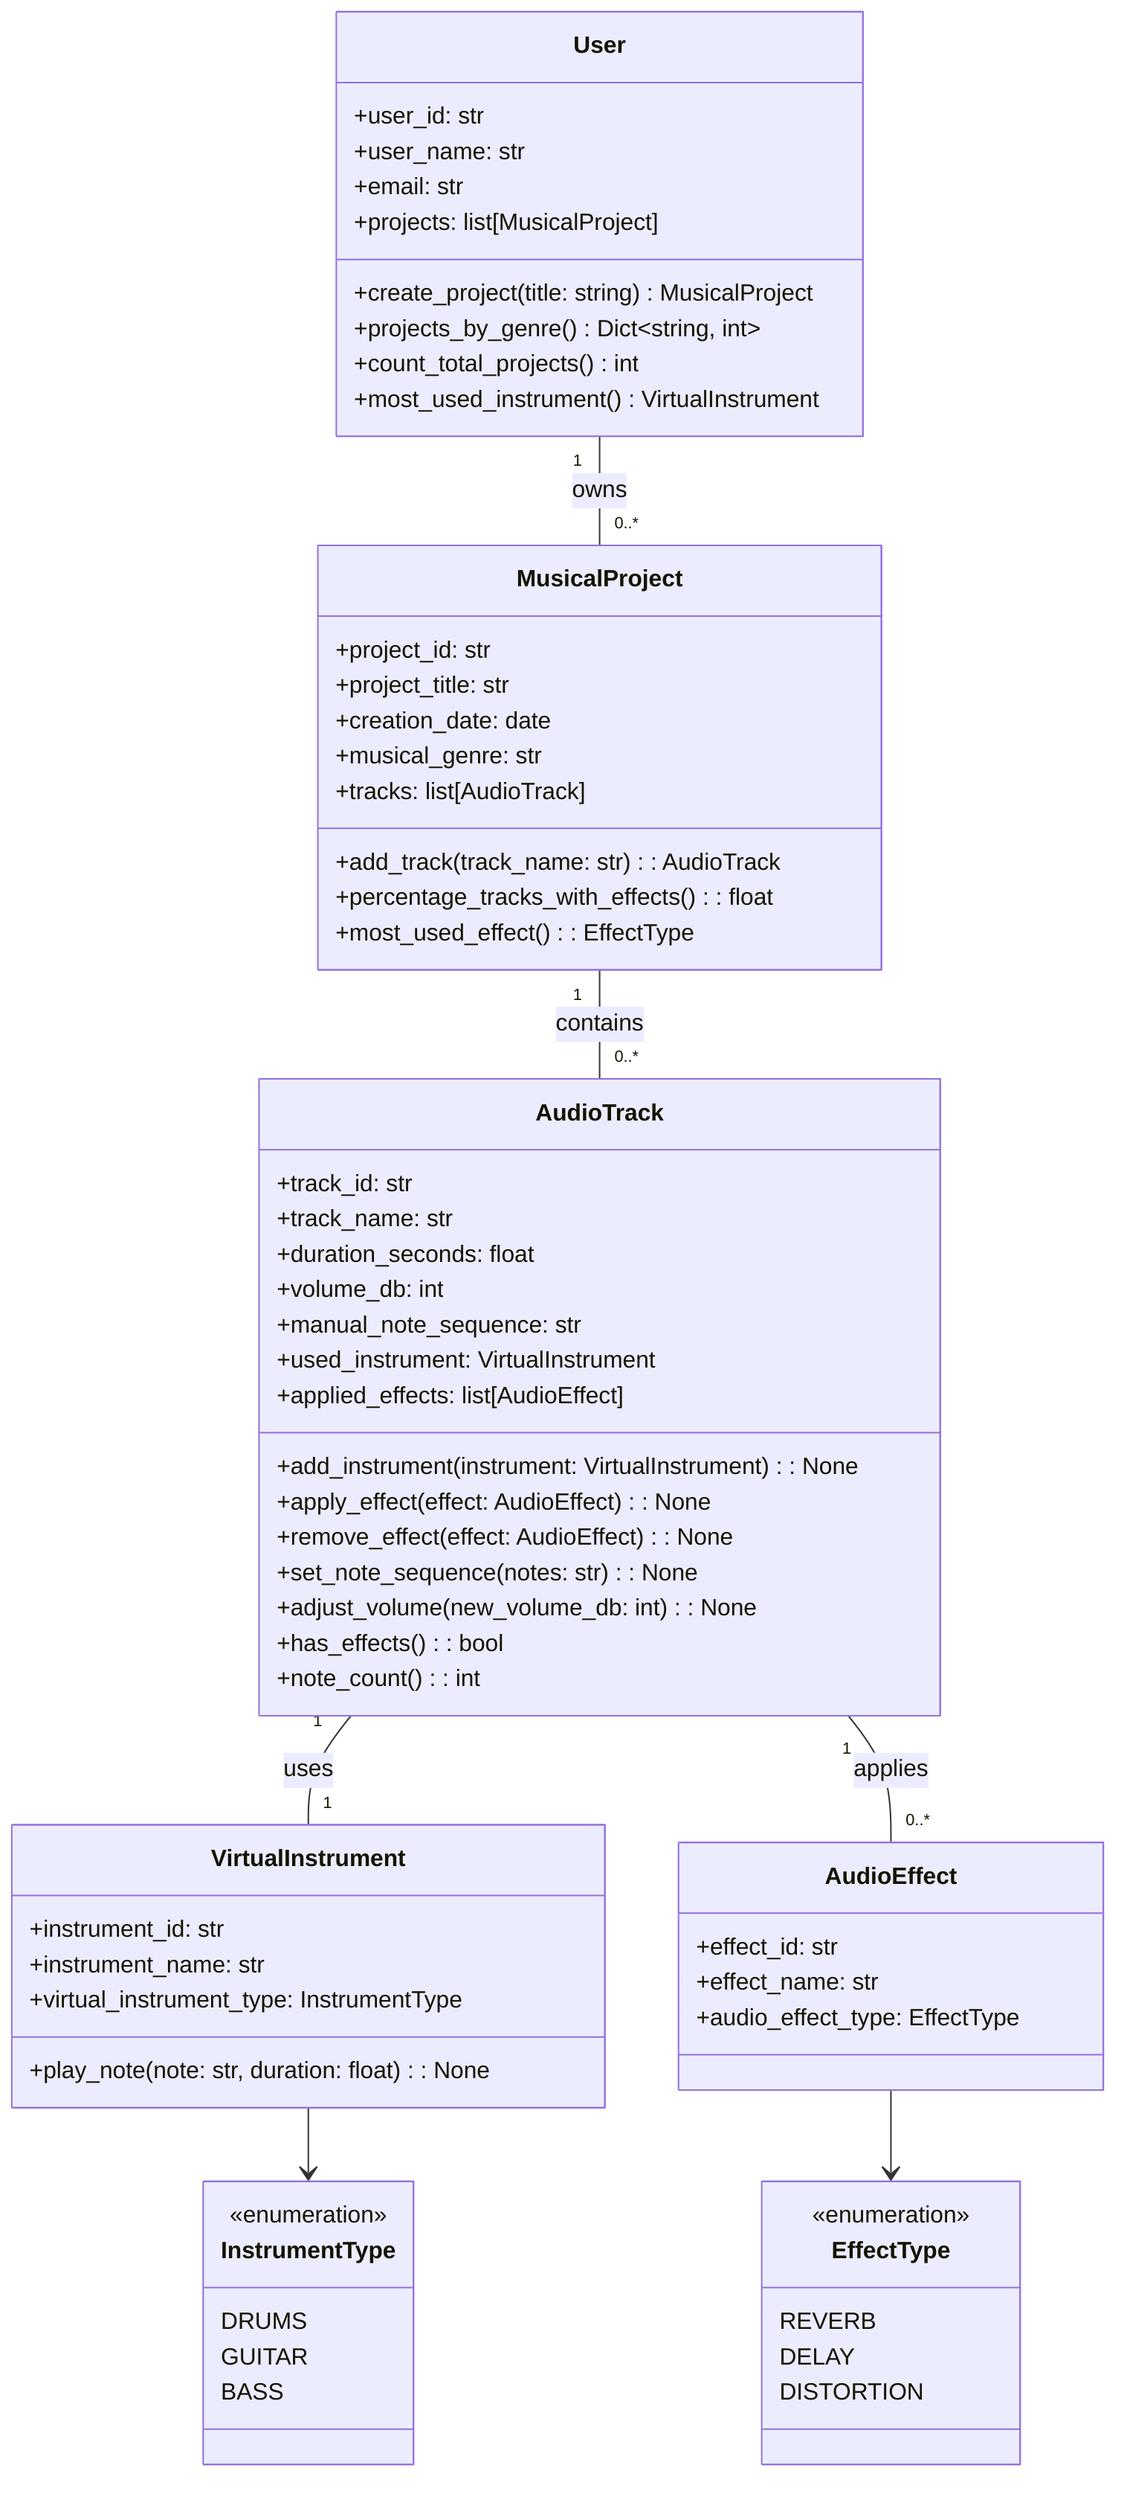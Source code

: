 classDiagram
    class User {
        +user_id: str
        +user_name: str
        +email: str 
        +projects: list[MusicalProject]
        +create_project(title: string) MusicalProject
        +projects_by_genre() Dict~string, int~
        +count_total_projects() int
        +most_used_instrument() VirtualInstrument
    }

    class MusicalProject {
        +project_id: str
        +project_title: str
        +creation_date: date
        +musical_genre: str
        +tracks: list[AudioTrack]
        +add_track(track_name: str): AudioTrack
        +percentage_tracks_with_effects(): float
        +most_used_effect(): EffectType
    }

    class AudioTrack {
        +track_id: str
        +track_name: str
        +duration_seconds: float
        +volume_db: int
        +manual_note_sequence: str
        +used_instrument: VirtualInstrument
        +applied_effects: list[AudioEffect]
        +add_instrument(instrument: VirtualInstrument): None
        +apply_effect(effect: AudioEffect): None
        +remove_effect(effect: AudioEffect): None
        +set_note_sequence(notes: str): None
        +adjust_volume(new_volume_db: int): None
        +has_effects(): bool
        +note_count(): int
    }

    class VirtualInstrument {
        +instrument_id: str
        +instrument_name: str
        +virtual_instrument_type: InstrumentType
        +play_note(note: str, duration: float): None
    }

    class AudioEffect {
        +effect_id: str
        +effect_name: str
        +audio_effect_type: EffectType
    }

    class InstrumentType {
        <<enumeration>>
        DRUMS
        GUITAR
        BASS
    }

    class EffectType {
        <<enumeration>>
        REVERB
        DELAY
        DISTORTION
    }

User "1" -- "0..*" MusicalProject : owns
MusicalProject "1" -- "0..*" AudioTrack : contains
AudioTrack "1" -- "1" VirtualInstrument : uses
AudioTrack "1" -- "0..*" AudioEffect : applies
VirtualInstrument --> InstrumentType
AudioEffect --> EffectType